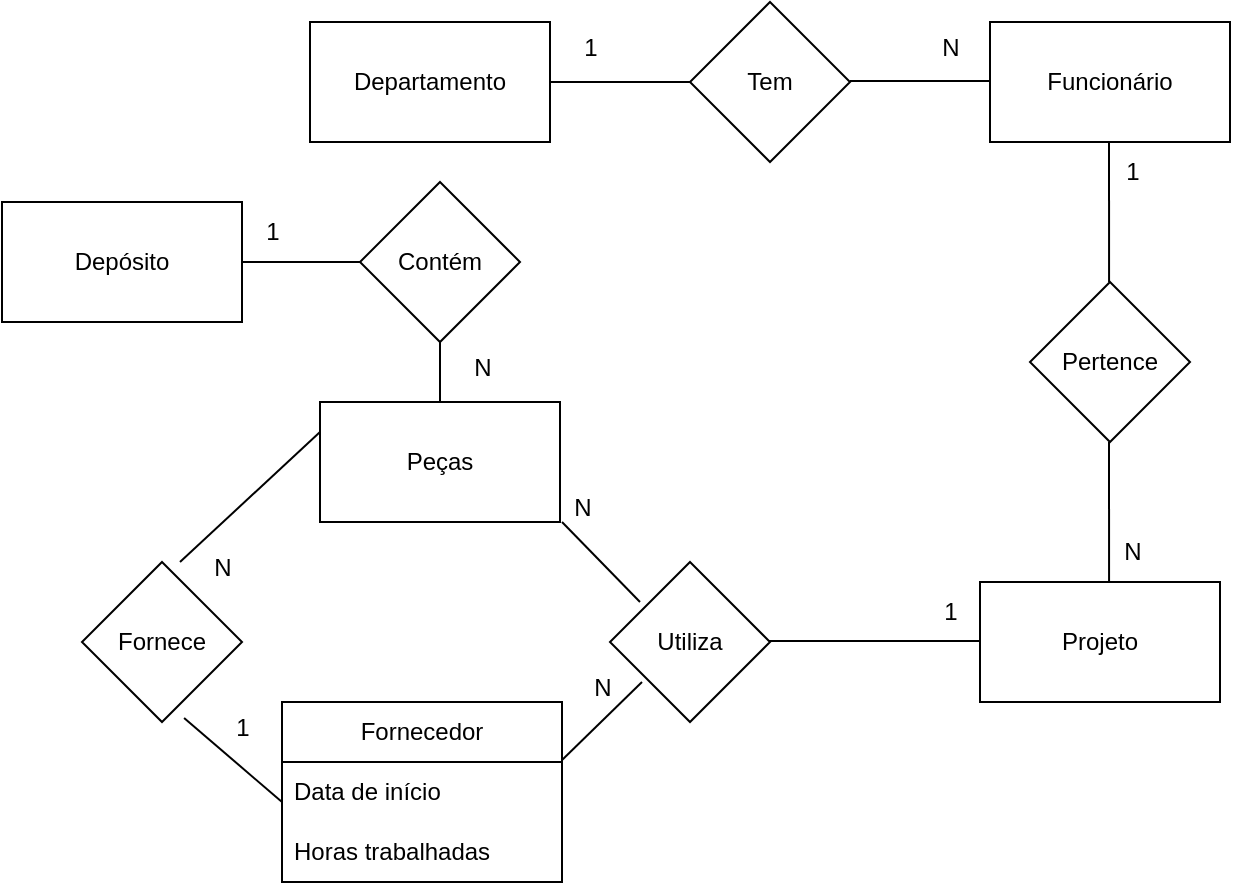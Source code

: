 <mxfile version="21.6.9" type="github">
  <diagram name="Página-1" id="stgIBXvdLURIVluGPvkj">
    <mxGraphModel dx="1434" dy="673" grid="1" gridSize="10" guides="1" tooltips="1" connect="1" arrows="1" fold="1" page="1" pageScale="1" pageWidth="827" pageHeight="1169" math="0" shadow="0">
      <root>
        <mxCell id="0" />
        <mxCell id="1" parent="0" />
        <mxCell id="m15aj1b_lCA6CJKdh0EM-1" value="Departamento" style="rounded=0;whiteSpace=wrap;html=1;" vertex="1" parent="1">
          <mxGeometry x="184" y="100" width="120" height="60" as="geometry" />
        </mxCell>
        <mxCell id="m15aj1b_lCA6CJKdh0EM-2" value="" style="endArrow=none;html=1;rounded=0;" edge="1" parent="1">
          <mxGeometry width="50" height="50" relative="1" as="geometry">
            <mxPoint x="304" y="130" as="sourcePoint" />
            <mxPoint x="374" y="130" as="targetPoint" />
          </mxGeometry>
        </mxCell>
        <mxCell id="m15aj1b_lCA6CJKdh0EM-3" value="Tem" style="rhombus;whiteSpace=wrap;html=1;" vertex="1" parent="1">
          <mxGeometry x="374" y="90" width="80" height="80" as="geometry" />
        </mxCell>
        <mxCell id="m15aj1b_lCA6CJKdh0EM-4" value="Funcionário" style="rounded=0;whiteSpace=wrap;html=1;" vertex="1" parent="1">
          <mxGeometry x="524" y="100" width="120" height="60" as="geometry" />
        </mxCell>
        <mxCell id="m15aj1b_lCA6CJKdh0EM-5" value="" style="endArrow=none;html=1;rounded=0;" edge="1" parent="1">
          <mxGeometry width="50" height="50" relative="1" as="geometry">
            <mxPoint x="454" y="129.5" as="sourcePoint" />
            <mxPoint x="524" y="129.5" as="targetPoint" />
          </mxGeometry>
        </mxCell>
        <mxCell id="m15aj1b_lCA6CJKdh0EM-6" value="1" style="text;html=1;align=center;verticalAlign=middle;resizable=0;points=[];autosize=1;strokeColor=none;fillColor=none;" vertex="1" parent="1">
          <mxGeometry x="309" y="98" width="30" height="30" as="geometry" />
        </mxCell>
        <mxCell id="m15aj1b_lCA6CJKdh0EM-7" value="N" style="text;html=1;align=center;verticalAlign=middle;resizable=0;points=[];autosize=1;strokeColor=none;fillColor=none;" vertex="1" parent="1">
          <mxGeometry x="489" y="98" width="30" height="30" as="geometry" />
        </mxCell>
        <mxCell id="m15aj1b_lCA6CJKdh0EM-8" value="" style="endArrow=none;html=1;rounded=0;entryX=0.383;entryY=1;entryDx=0;entryDy=0;entryPerimeter=0;" edge="1" parent="1">
          <mxGeometry width="50" height="50" relative="1" as="geometry">
            <mxPoint x="583.54" y="230" as="sourcePoint" />
            <mxPoint x="583.5" y="160" as="targetPoint" />
          </mxGeometry>
        </mxCell>
        <mxCell id="m15aj1b_lCA6CJKdh0EM-9" value="Pertence" style="rhombus;whiteSpace=wrap;html=1;" vertex="1" parent="1">
          <mxGeometry x="544" y="230" width="80" height="80" as="geometry" />
        </mxCell>
        <mxCell id="m15aj1b_lCA6CJKdh0EM-10" value="" style="endArrow=none;html=1;rounded=0;entryX=0.383;entryY=1;entryDx=0;entryDy=0;entryPerimeter=0;" edge="1" parent="1">
          <mxGeometry width="50" height="50" relative="1" as="geometry">
            <mxPoint x="583.54" y="380" as="sourcePoint" />
            <mxPoint x="583.5" y="310" as="targetPoint" />
          </mxGeometry>
        </mxCell>
        <mxCell id="m15aj1b_lCA6CJKdh0EM-11" value="Projeto" style="rounded=0;whiteSpace=wrap;html=1;" vertex="1" parent="1">
          <mxGeometry x="519" y="380" width="120" height="60" as="geometry" />
        </mxCell>
        <mxCell id="m15aj1b_lCA6CJKdh0EM-12" value="1" style="text;html=1;align=center;verticalAlign=middle;resizable=0;points=[];autosize=1;strokeColor=none;fillColor=none;" vertex="1" parent="1">
          <mxGeometry x="580" y="160" width="30" height="30" as="geometry" />
        </mxCell>
        <mxCell id="m15aj1b_lCA6CJKdh0EM-13" value="N" style="text;html=1;align=center;verticalAlign=middle;resizable=0;points=[];autosize=1;strokeColor=none;fillColor=none;" vertex="1" parent="1">
          <mxGeometry x="580" y="350" width="30" height="30" as="geometry" />
        </mxCell>
        <mxCell id="m15aj1b_lCA6CJKdh0EM-14" value="" style="endArrow=none;html=1;rounded=0;" edge="1" parent="1">
          <mxGeometry width="50" height="50" relative="1" as="geometry">
            <mxPoint x="409" y="409.5" as="sourcePoint" />
            <mxPoint x="519" y="409.5" as="targetPoint" />
          </mxGeometry>
        </mxCell>
        <mxCell id="m15aj1b_lCA6CJKdh0EM-15" value="Utiliza" style="rhombus;whiteSpace=wrap;html=1;" vertex="1" parent="1">
          <mxGeometry x="334" y="370" width="80" height="80" as="geometry" />
        </mxCell>
        <mxCell id="m15aj1b_lCA6CJKdh0EM-16" value="" style="endArrow=none;html=1;rounded=0;" edge="1" parent="1">
          <mxGeometry width="50" height="50" relative="1" as="geometry">
            <mxPoint x="349" y="390" as="sourcePoint" />
            <mxPoint x="310" y="350" as="targetPoint" />
          </mxGeometry>
        </mxCell>
        <mxCell id="m15aj1b_lCA6CJKdh0EM-17" value="" style="endArrow=none;html=1;rounded=0;entryX=0.2;entryY=0.75;entryDx=0;entryDy=0;entryPerimeter=0;" edge="1" parent="1" target="m15aj1b_lCA6CJKdh0EM-15">
          <mxGeometry width="50" height="50" relative="1" as="geometry">
            <mxPoint x="309" y="470" as="sourcePoint" />
            <mxPoint x="339" y="430" as="targetPoint" />
          </mxGeometry>
        </mxCell>
        <mxCell id="m15aj1b_lCA6CJKdh0EM-18" value="Fornecedor" style="swimlane;fontStyle=0;childLayout=stackLayout;horizontal=1;startSize=30;horizontalStack=0;resizeParent=1;resizeParentMax=0;resizeLast=0;collapsible=1;marginBottom=0;whiteSpace=wrap;html=1;" vertex="1" parent="1">
          <mxGeometry x="170" y="440" width="140" height="90" as="geometry" />
        </mxCell>
        <mxCell id="m15aj1b_lCA6CJKdh0EM-19" value="Data de início" style="text;strokeColor=none;fillColor=none;align=left;verticalAlign=middle;spacingLeft=4;spacingRight=4;overflow=hidden;points=[[0,0.5],[1,0.5]];portConstraint=eastwest;rotatable=0;whiteSpace=wrap;html=1;" vertex="1" parent="m15aj1b_lCA6CJKdh0EM-18">
          <mxGeometry y="30" width="140" height="30" as="geometry" />
        </mxCell>
        <mxCell id="m15aj1b_lCA6CJKdh0EM-20" value="Horas trabalhadas" style="text;strokeColor=none;fillColor=none;align=left;verticalAlign=middle;spacingLeft=4;spacingRight=4;overflow=hidden;points=[[0,0.5],[1,0.5]];portConstraint=eastwest;rotatable=0;whiteSpace=wrap;html=1;" vertex="1" parent="m15aj1b_lCA6CJKdh0EM-18">
          <mxGeometry y="60" width="140" height="30" as="geometry" />
        </mxCell>
        <mxCell id="m15aj1b_lCA6CJKdh0EM-22" value="Peças" style="rounded=0;whiteSpace=wrap;html=1;" vertex="1" parent="1">
          <mxGeometry x="189" y="290" width="120" height="60" as="geometry" />
        </mxCell>
        <mxCell id="m15aj1b_lCA6CJKdh0EM-27" value="" style="endArrow=none;html=1;rounded=0;entryX=0.638;entryY=0.975;entryDx=0;entryDy=0;entryPerimeter=0;" edge="1" parent="1" target="m15aj1b_lCA6CJKdh0EM-28">
          <mxGeometry width="50" height="50" relative="1" as="geometry">
            <mxPoint x="170" y="490" as="sourcePoint" />
            <mxPoint x="120" y="450" as="targetPoint" />
          </mxGeometry>
        </mxCell>
        <mxCell id="m15aj1b_lCA6CJKdh0EM-28" value="Fornece" style="rhombus;whiteSpace=wrap;html=1;" vertex="1" parent="1">
          <mxGeometry x="70" y="370" width="80" height="80" as="geometry" />
        </mxCell>
        <mxCell id="m15aj1b_lCA6CJKdh0EM-30" value="" style="endArrow=none;html=1;rounded=0;entryX=0;entryY=0.25;entryDx=0;entryDy=0;" edge="1" parent="1" target="m15aj1b_lCA6CJKdh0EM-22">
          <mxGeometry width="50" height="50" relative="1" as="geometry">
            <mxPoint x="119" y="370" as="sourcePoint" />
            <mxPoint x="160" y="330" as="targetPoint" />
          </mxGeometry>
        </mxCell>
        <mxCell id="m15aj1b_lCA6CJKdh0EM-31" value="1" style="text;html=1;align=center;verticalAlign=middle;resizable=0;points=[];autosize=1;strokeColor=none;fillColor=none;" vertex="1" parent="1">
          <mxGeometry x="489" y="380" width="30" height="30" as="geometry" />
        </mxCell>
        <mxCell id="m15aj1b_lCA6CJKdh0EM-32" value="N" style="text;html=1;align=center;verticalAlign=middle;resizable=0;points=[];autosize=1;strokeColor=none;fillColor=none;" vertex="1" parent="1">
          <mxGeometry x="315" y="418" width="30" height="30" as="geometry" />
        </mxCell>
        <mxCell id="m15aj1b_lCA6CJKdh0EM-33" value="Contém" style="rhombus;whiteSpace=wrap;html=1;" vertex="1" parent="1">
          <mxGeometry x="209" y="180" width="80" height="80" as="geometry" />
        </mxCell>
        <mxCell id="m15aj1b_lCA6CJKdh0EM-34" value="" style="endArrow=none;html=1;rounded=0;exitX=0.5;exitY=0;exitDx=0;exitDy=0;entryX=0.5;entryY=1;entryDx=0;entryDy=0;" edge="1" parent="1" source="m15aj1b_lCA6CJKdh0EM-22" target="m15aj1b_lCA6CJKdh0EM-33">
          <mxGeometry width="50" height="50" relative="1" as="geometry">
            <mxPoint x="260" y="290" as="sourcePoint" />
            <mxPoint x="250" y="270" as="targetPoint" />
          </mxGeometry>
        </mxCell>
        <mxCell id="m15aj1b_lCA6CJKdh0EM-35" value="" style="endArrow=none;html=1;rounded=0;" edge="1" parent="1" source="m15aj1b_lCA6CJKdh0EM-33">
          <mxGeometry width="50" height="50" relative="1" as="geometry">
            <mxPoint x="170" y="230" as="sourcePoint" />
            <mxPoint x="150" y="220" as="targetPoint" />
          </mxGeometry>
        </mxCell>
        <mxCell id="m15aj1b_lCA6CJKdh0EM-36" value="Depósito" style="rounded=0;whiteSpace=wrap;html=1;" vertex="1" parent="1">
          <mxGeometry x="30" y="190" width="120" height="60" as="geometry" />
        </mxCell>
        <mxCell id="m15aj1b_lCA6CJKdh0EM-37" value="N" style="text;html=1;align=center;verticalAlign=middle;resizable=0;points=[];autosize=1;strokeColor=none;fillColor=none;" vertex="1" parent="1">
          <mxGeometry x="255" y="258" width="30" height="30" as="geometry" />
        </mxCell>
        <mxCell id="m15aj1b_lCA6CJKdh0EM-38" value="1" style="text;html=1;align=center;verticalAlign=middle;resizable=0;points=[];autosize=1;strokeColor=none;fillColor=none;" vertex="1" parent="1">
          <mxGeometry x="150" y="190" width="30" height="30" as="geometry" />
        </mxCell>
        <mxCell id="m15aj1b_lCA6CJKdh0EM-39" value="N" style="text;html=1;align=center;verticalAlign=middle;resizable=0;points=[];autosize=1;strokeColor=none;fillColor=none;" vertex="1" parent="1">
          <mxGeometry x="305" y="328" width="30" height="30" as="geometry" />
        </mxCell>
        <mxCell id="m15aj1b_lCA6CJKdh0EM-40" value="1" style="text;html=1;align=center;verticalAlign=middle;resizable=0;points=[];autosize=1;strokeColor=none;fillColor=none;" vertex="1" parent="1">
          <mxGeometry x="135" y="438" width="30" height="30" as="geometry" />
        </mxCell>
        <mxCell id="m15aj1b_lCA6CJKdh0EM-41" value="N" style="text;html=1;align=center;verticalAlign=middle;resizable=0;points=[];autosize=1;strokeColor=none;fillColor=none;" vertex="1" parent="1">
          <mxGeometry x="125" y="358" width="30" height="30" as="geometry" />
        </mxCell>
      </root>
    </mxGraphModel>
  </diagram>
</mxfile>
